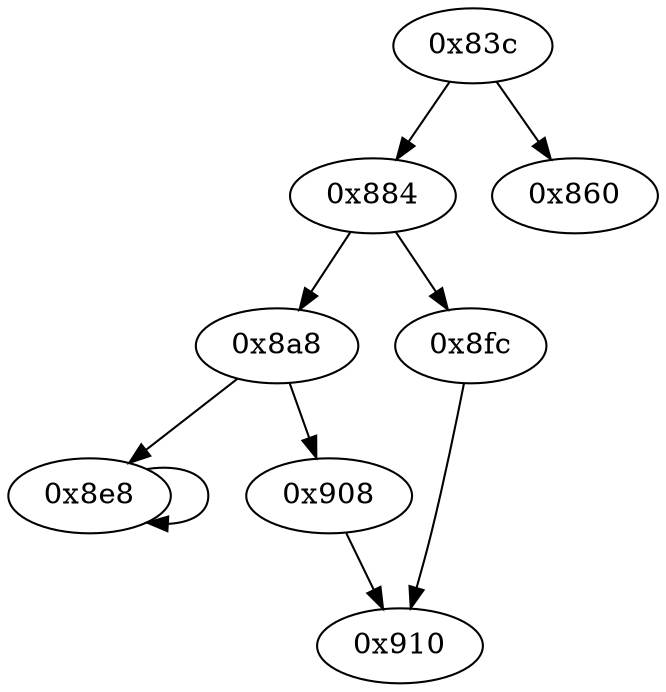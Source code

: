 digraph "" {
	"0x8a8"	 [opcode="[u'mov', u'bl', u'bl', u'mov', u'mov', u'bl', u'mov', u'bl', u'ldr', u'ldr', u'add', u'add', u'bl', u'mov', u'cmp', u'b']"];
	"0x8e8"	 [opcode="[u'mov', u'bl', u'and', u'bl', u'b']"];
	"0x8a8" -> "0x8e8";
	"0x908"	 [opcode="[u'ldr', u'add']"];
	"0x8a8" -> "0x908";
	"0x884"	 [opcode="[u'ldr', u'ldr', u'ldr', u'add', u'add', u'bl', u'mov', u'cmp', u'b']"];
	"0x884" -> "0x8a8";
	"0x8fc"	 [opcode="[u'ldr', u'add', u'b']"];
	"0x884" -> "0x8fc";
	"0x8e8" -> "0x8e8";
	"0x910"	 [opcode="[u'bl', u'mov', u'bl']"];
	"0x860"	 [opcode="[u'ldr', u'ldr', u'ldr', u'ldr', u'sub', u'mov', u'sub', u'pop']"];
	"0x8fc" -> "0x910";
	"0x908" -> "0x910";
	"0x83c"	 [opcode="[u'push', u'add', u'sub', u'ldr', u'cmp', u'ldr', u'ldr', u'str', u'b']"];
	"0x83c" -> "0x884";
	"0x83c" -> "0x860";
}
